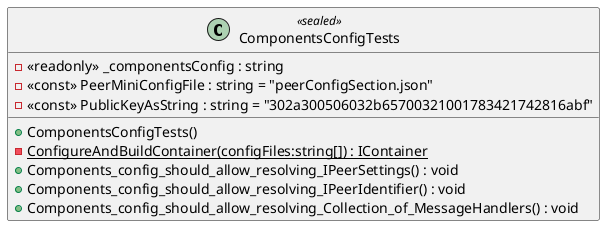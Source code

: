 @startuml
class ComponentsConfigTests <<sealed>> {
    - <<readonly>> _componentsConfig : string
    - <<const>> PeerMiniConfigFile : string = "peerConfigSection.json"
    - <<const>> PublicKeyAsString : string = "302a300506032b65700321001783421742816abf"
    + ComponentsConfigTests()
    - {static} ConfigureAndBuildContainer(configFiles:string[]) : IContainer
    + Components_config_should_allow_resolving_IPeerSettings() : void
    + Components_config_should_allow_resolving_IPeerIdentifier() : void
    + Components_config_should_allow_resolving_Collection_of_MessageHandlers() : void
}
@enduml
